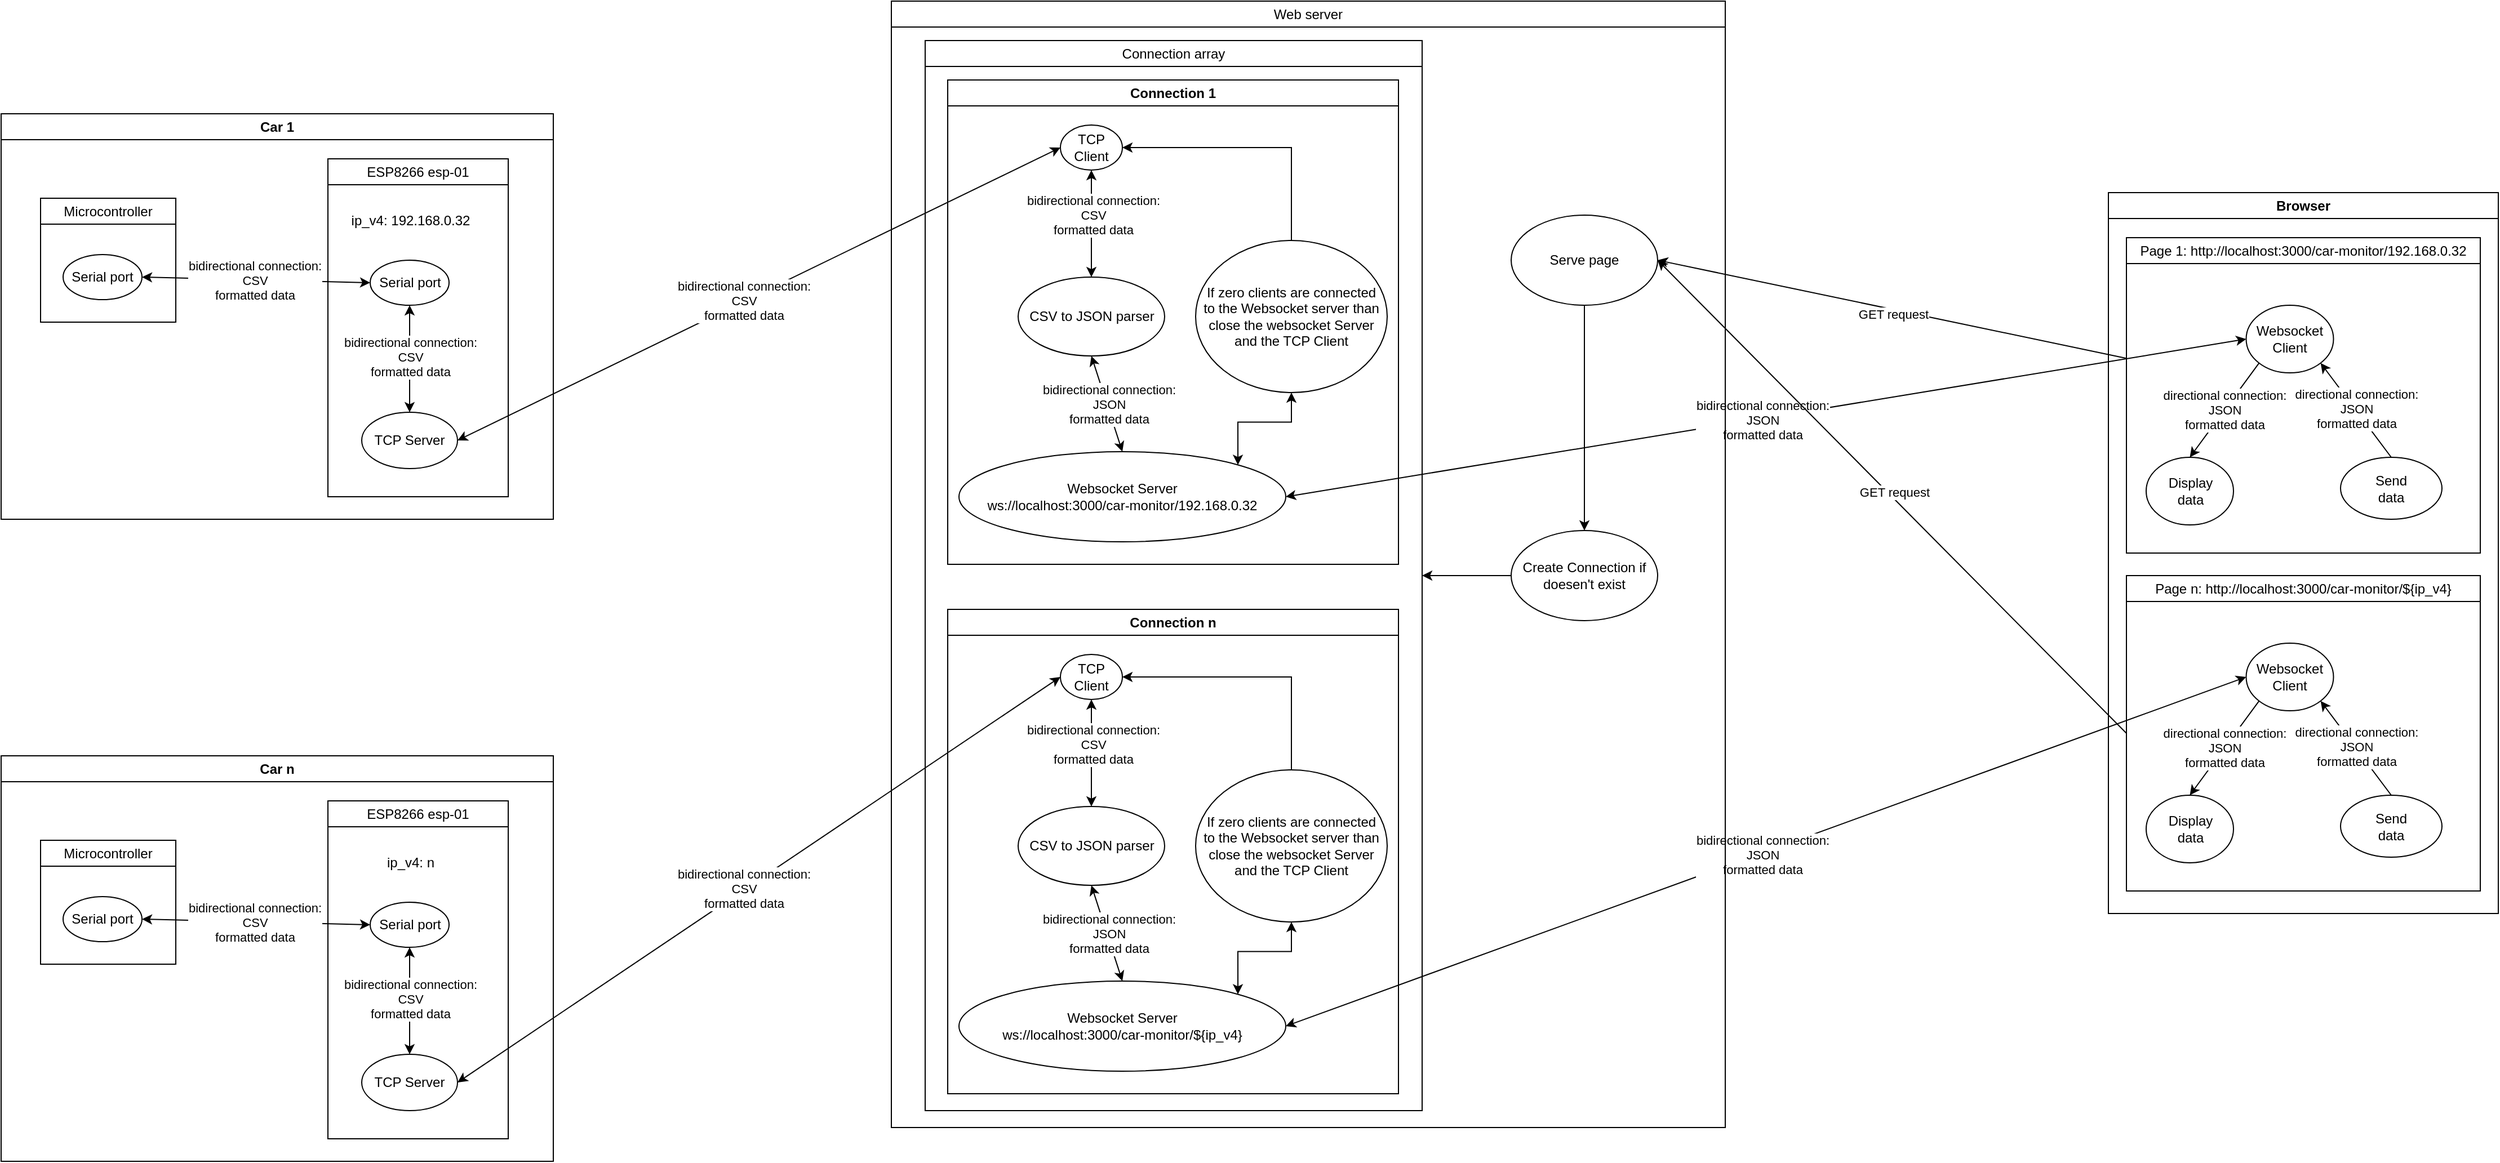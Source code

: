 <mxfile version="24.2.5" type="device">
  <diagram name="Page-1" id="Oe33CdpyqQPxROZXdDlh">
    <mxGraphModel dx="2100" dy="1114" grid="1" gridSize="10" guides="1" tooltips="1" connect="1" arrows="1" fold="1" page="1" pageScale="1" pageWidth="2500" pageHeight="1500" math="0" shadow="0">
      <root>
        <mxCell id="0" />
        <mxCell id="1" parent="0" />
        <mxCell id="rW6QCKEK7angmyw1Fok6-13" value="" style="endArrow=classic;startArrow=classic;html=1;rounded=0;entryX=1;entryY=0.5;entryDx=0;entryDy=0;exitX=0;exitY=0.5;exitDx=0;exitDy=0;" parent="1" source="rW6QCKEK7angmyw1Fok6-5" target="wO1Nlap3nljr65miblBk-4" edge="1">
          <mxGeometry width="50" height="50" relative="1" as="geometry">
            <mxPoint x="743" y="1050" as="sourcePoint" />
            <mxPoint x="617.5" y="1150" as="targetPoint" />
          </mxGeometry>
        </mxCell>
        <mxCell id="rW6QCKEK7angmyw1Fok6-31" value="bidirectional connection:&lt;br&gt;CSV&lt;br&gt;formatted data" style="edgeLabel;html=1;align=center;verticalAlign=middle;resizable=0;points=[];" parent="rW6QCKEK7angmyw1Fok6-13" connectable="0" vertex="1">
          <mxGeometry x="0.05" y="-1" relative="1" as="geometry">
            <mxPoint as="offset" />
          </mxGeometry>
        </mxCell>
        <mxCell id="rW6QCKEK7angmyw1Fok6-20" value="" style="endArrow=classic;startArrow=classic;html=1;rounded=0;entryX=1;entryY=0.5;entryDx=0;entryDy=0;exitX=0;exitY=0.5;exitDx=0;exitDy=0;" parent="1" source="rW6QCKEK7angmyw1Fok6-56" target="rW6QCKEK7angmyw1Fok6-6" edge="1">
          <mxGeometry width="50" height="50" relative="1" as="geometry">
            <mxPoint x="1000" y="740" as="sourcePoint" />
            <mxPoint x="1000" y="690" as="targetPoint" />
          </mxGeometry>
        </mxCell>
        <mxCell id="rW6QCKEK7angmyw1Fok6-35" value="bidirectional connection:&lt;br&gt;JSON&lt;br&gt;formatted data" style="edgeLabel;html=1;align=center;verticalAlign=middle;resizable=0;points=[];" parent="rW6QCKEK7angmyw1Fok6-20" connectable="0" vertex="1">
          <mxGeometry x="0.009" y="1" relative="1" as="geometry">
            <mxPoint as="offset" />
          </mxGeometry>
        </mxCell>
        <mxCell id="rW6QCKEK7angmyw1Fok6-87" value="" style="endArrow=classic;startArrow=classic;html=1;rounded=0;entryX=1;entryY=0.5;entryDx=0;entryDy=0;exitX=0;exitY=0.5;exitDx=0;exitDy=0;" parent="1" source="ZKe3k0HI6D6ZrNZTQiI9-3" target="wO1Nlap3nljr65miblBk-24" edge="1">
          <mxGeometry width="50" height="50" relative="1" as="geometry">
            <mxPoint x="1043.5" y="320" as="sourcePoint" />
            <mxPoint x="567.5" y="590" as="targetPoint" />
          </mxGeometry>
        </mxCell>
        <mxCell id="rW6QCKEK7angmyw1Fok6-88" value="bidirectional connection:&lt;br&gt;CSV&lt;br&gt;formatted data" style="edgeLabel;html=1;align=center;verticalAlign=middle;resizable=0;points=[];" parent="rW6QCKEK7angmyw1Fok6-87" connectable="0" vertex="1">
          <mxGeometry x="0.05" y="-1" relative="1" as="geometry">
            <mxPoint as="offset" />
          </mxGeometry>
        </mxCell>
        <mxCell id="rW6QCKEK7angmyw1Fok6-92" value="" style="endArrow=classic;startArrow=classic;html=1;rounded=0;exitX=0;exitY=0.5;exitDx=0;exitDy=0;entryX=1;entryY=0.5;entryDx=0;entryDy=0;" parent="1" source="wO1Nlap3nljr65miblBk-35" target="ZKe3k0HI6D6ZrNZTQiI9-5" edge="1">
          <mxGeometry width="50" height="50" relative="1" as="geometry">
            <mxPoint x="1652.25" y="665" as="sourcePoint" />
            <mxPoint x="1216" y="630" as="targetPoint" />
          </mxGeometry>
        </mxCell>
        <mxCell id="rW6QCKEK7angmyw1Fok6-93" value="bidirectional connection:&lt;br&gt;JSON&lt;br&gt;formatted data" style="edgeLabel;html=1;align=center;verticalAlign=middle;resizable=0;points=[];" parent="rW6QCKEK7angmyw1Fok6-92" connectable="0" vertex="1">
          <mxGeometry x="0.009" y="1" relative="1" as="geometry">
            <mxPoint as="offset" />
          </mxGeometry>
        </mxCell>
        <mxCell id="wO1Nlap3nljr65miblBk-1" value="Car n" style="swimlane;whiteSpace=wrap;html=1;" parent="1" vertex="1">
          <mxGeometry x="70" y="840" width="490" height="360" as="geometry" />
        </mxCell>
        <mxCell id="wO1Nlap3nljr65miblBk-20" value="&lt;span style=&quot;font-weight: 400; text-wrap: nowrap;&quot;&gt;ESP8266 esp-01&lt;/span&gt;" style="swimlane;whiteSpace=wrap;html=1;" parent="wO1Nlap3nljr65miblBk-1" vertex="1">
          <mxGeometry x="290" y="40" width="160" height="300" as="geometry" />
        </mxCell>
        <mxCell id="wO1Nlap3nljr65miblBk-4" value="TCP Server" style="ellipse;whiteSpace=wrap;html=1;" parent="wO1Nlap3nljr65miblBk-20" vertex="1">
          <mxGeometry x="30" y="225" width="85" height="50" as="geometry" />
        </mxCell>
        <mxCell id="wO1Nlap3nljr65miblBk-5" value="Serial port" style="ellipse;whiteSpace=wrap;html=1;" parent="wO1Nlap3nljr65miblBk-20" vertex="1">
          <mxGeometry x="37.5" y="90" width="70" height="40" as="geometry" />
        </mxCell>
        <mxCell id="wO1Nlap3nljr65miblBk-6" value="" style="endArrow=classic;startArrow=classic;html=1;rounded=0;entryX=0.5;entryY=1;entryDx=0;entryDy=0;exitX=0.5;exitY=0;exitDx=0;exitDy=0;" parent="wO1Nlap3nljr65miblBk-20" source="wO1Nlap3nljr65miblBk-4" target="wO1Nlap3nljr65miblBk-5" edge="1">
          <mxGeometry width="50" height="50" relative="1" as="geometry">
            <mxPoint x="350" y="-310" as="sourcePoint" />
            <mxPoint x="220.0" y="-370" as="targetPoint" />
          </mxGeometry>
        </mxCell>
        <mxCell id="wO1Nlap3nljr65miblBk-7" value="bidirectional connection:&lt;br&gt;CSV&lt;br&gt;formatted data" style="edgeLabel;html=1;align=center;verticalAlign=middle;resizable=0;points=[];" parent="wO1Nlap3nljr65miblBk-6" connectable="0" vertex="1">
          <mxGeometry x="-0.186" y="-1" relative="1" as="geometry">
            <mxPoint x="-1" y="-11" as="offset" />
          </mxGeometry>
        </mxCell>
        <mxCell id="wO1Nlap3nljr65miblBk-8" value="ip_v4: n" style="text;html=1;align=center;verticalAlign=middle;resizable=0;points=[];autosize=1;strokeColor=none;fillColor=none;" parent="wO1Nlap3nljr65miblBk-20" vertex="1">
          <mxGeometry x="37.5" y="40" width="70" height="30" as="geometry" />
        </mxCell>
        <mxCell id="wO1Nlap3nljr65miblBk-21" value="&lt;span style=&quot;font-weight: 400; text-wrap: nowrap;&quot;&gt;Microcontroller&lt;/span&gt;" style="swimlane;whiteSpace=wrap;html=1;" parent="wO1Nlap3nljr65miblBk-1" vertex="1">
          <mxGeometry x="35" y="75" width="120" height="110" as="geometry" />
        </mxCell>
        <mxCell id="wO1Nlap3nljr65miblBk-11" value="Serial port" style="ellipse;whiteSpace=wrap;html=1;" parent="wO1Nlap3nljr65miblBk-21" vertex="1">
          <mxGeometry x="20" y="50" width="70" height="40" as="geometry" />
        </mxCell>
        <mxCell id="wO1Nlap3nljr65miblBk-12" value="" style="endArrow=classic;startArrow=classic;html=1;rounded=0;exitX=0;exitY=0.5;exitDx=0;exitDy=0;entryX=1;entryY=0.5;entryDx=0;entryDy=0;" parent="wO1Nlap3nljr65miblBk-1" source="wO1Nlap3nljr65miblBk-5" target="wO1Nlap3nljr65miblBk-11" edge="1">
          <mxGeometry width="50" height="50" relative="1" as="geometry">
            <mxPoint y="230" as="sourcePoint" />
            <mxPoint x="200" y="200" as="targetPoint" />
          </mxGeometry>
        </mxCell>
        <mxCell id="wO1Nlap3nljr65miblBk-13" value="bidirectional connection:&lt;br&gt;CSV&lt;br&gt;formatted data" style="edgeLabel;html=1;align=center;verticalAlign=middle;resizable=0;points=[];" parent="wO1Nlap3nljr65miblBk-12" connectable="0" vertex="1">
          <mxGeometry x="0.012" relative="1" as="geometry">
            <mxPoint as="offset" />
          </mxGeometry>
        </mxCell>
        <mxCell id="wO1Nlap3nljr65miblBk-14" value="Browser" style="swimlane;whiteSpace=wrap;html=1;" parent="1" vertex="1">
          <mxGeometry x="1940" y="340" width="346" height="640" as="geometry" />
        </mxCell>
        <mxCell id="wO1Nlap3nljr65miblBk-33" value="&lt;span style=&quot;font-weight: 400; text-wrap: nowrap;&quot;&gt;Page n: http://localhost:3000/car-monitor/${ip_v4}&lt;/span&gt;" style="swimlane;whiteSpace=wrap;html=1;" parent="wO1Nlap3nljr65miblBk-14" vertex="1">
          <mxGeometry x="16" y="340" width="314" height="280" as="geometry" />
        </mxCell>
        <mxCell id="rW6QCKEK7angmyw1Fok6-56" value="Websocket Client" style="ellipse;whiteSpace=wrap;html=1;" parent="wO1Nlap3nljr65miblBk-33" vertex="1">
          <mxGeometry x="106.25" y="60" width="77.5" height="60" as="geometry" />
        </mxCell>
        <mxCell id="rW6QCKEK7angmyw1Fok6-57" value="Display&lt;br&gt;data" style="ellipse;whiteSpace=wrap;html=1;" parent="wO1Nlap3nljr65miblBk-33" vertex="1">
          <mxGeometry x="17.5" y="195" width="77.5" height="60" as="geometry" />
        </mxCell>
        <mxCell id="rW6QCKEK7angmyw1Fok6-58" value="Send&lt;div&gt;data&lt;/div&gt;" style="ellipse;whiteSpace=wrap;html=1;" parent="wO1Nlap3nljr65miblBk-33" vertex="1">
          <mxGeometry x="190.0" y="195" width="90" height="55" as="geometry" />
        </mxCell>
        <mxCell id="rW6QCKEK7angmyw1Fok6-59" value="" style="endArrow=classic;html=1;rounded=0;entryX=0.5;entryY=0;entryDx=0;entryDy=0;exitX=0;exitY=1;exitDx=0;exitDy=0;" parent="wO1Nlap3nljr65miblBk-33" source="rW6QCKEK7angmyw1Fok6-56" target="rW6QCKEK7angmyw1Fok6-57" edge="1">
          <mxGeometry width="50" height="50" relative="1" as="geometry">
            <mxPoint x="830.0" y="-165" as="sourcePoint" />
            <mxPoint x="880.0" y="-215" as="targetPoint" />
          </mxGeometry>
        </mxCell>
        <mxCell id="rW6QCKEK7angmyw1Fok6-60" value="directional connection:&lt;br&gt;JSON&lt;br&gt;formatted data" style="edgeLabel;html=1;align=center;verticalAlign=middle;resizable=0;points=[];" parent="rW6QCKEK7angmyw1Fok6-59" connectable="0" vertex="1">
          <mxGeometry x="0.002" relative="1" as="geometry">
            <mxPoint as="offset" />
          </mxGeometry>
        </mxCell>
        <mxCell id="rW6QCKEK7angmyw1Fok6-61" value="" style="endArrow=classic;html=1;rounded=0;entryX=1;entryY=1;entryDx=0;entryDy=0;exitX=0.5;exitY=0;exitDx=0;exitDy=0;" parent="wO1Nlap3nljr65miblBk-33" source="rW6QCKEK7angmyw1Fok6-58" target="rW6QCKEK7angmyw1Fok6-56" edge="1">
          <mxGeometry width="50" height="50" relative="1" as="geometry">
            <mxPoint x="830.0" y="-165" as="sourcePoint" />
            <mxPoint x="880.0" y="-215" as="targetPoint" />
          </mxGeometry>
        </mxCell>
        <mxCell id="rW6QCKEK7angmyw1Fok6-62" value="directional connection:&lt;br&gt;JSON&lt;br&gt;formatted data" style="edgeLabel;html=1;align=center;verticalAlign=middle;resizable=0;points=[];" parent="rW6QCKEK7angmyw1Fok6-61" connectable="0" vertex="1">
          <mxGeometry x="0.041" relative="1" as="geometry">
            <mxPoint x="1" as="offset" />
          </mxGeometry>
        </mxCell>
        <mxCell id="wO1Nlap3nljr65miblBk-34" value="&lt;span style=&quot;font-weight: 400; text-wrap: nowrap;&quot;&gt;Page 1: http://localhost:3000/car-monitor/192.168.0.32&lt;/span&gt;" style="swimlane;whiteSpace=wrap;html=1;startSize=23;" parent="wO1Nlap3nljr65miblBk-14" vertex="1">
          <mxGeometry x="16" y="40" width="314" height="280" as="geometry" />
        </mxCell>
        <mxCell id="wO1Nlap3nljr65miblBk-35" value="Websocket Client" style="ellipse;whiteSpace=wrap;html=1;" parent="wO1Nlap3nljr65miblBk-34" vertex="1">
          <mxGeometry x="106.25" y="60" width="77.5" height="60" as="geometry" />
        </mxCell>
        <mxCell id="wO1Nlap3nljr65miblBk-36" value="Display&lt;br&gt;data" style="ellipse;whiteSpace=wrap;html=1;" parent="wO1Nlap3nljr65miblBk-34" vertex="1">
          <mxGeometry x="17.5" y="195" width="77.5" height="60" as="geometry" />
        </mxCell>
        <mxCell id="wO1Nlap3nljr65miblBk-37" value="Send&lt;div&gt;data&lt;/div&gt;" style="ellipse;whiteSpace=wrap;html=1;" parent="wO1Nlap3nljr65miblBk-34" vertex="1">
          <mxGeometry x="190.0" y="195" width="90" height="55" as="geometry" />
        </mxCell>
        <mxCell id="wO1Nlap3nljr65miblBk-38" value="" style="endArrow=classic;html=1;rounded=0;entryX=0.5;entryY=0;entryDx=0;entryDy=0;exitX=0;exitY=1;exitDx=0;exitDy=0;" parent="wO1Nlap3nljr65miblBk-34" source="wO1Nlap3nljr65miblBk-35" target="wO1Nlap3nljr65miblBk-36" edge="1">
          <mxGeometry width="50" height="50" relative="1" as="geometry">
            <mxPoint x="830.0" y="-165" as="sourcePoint" />
            <mxPoint x="880.0" y="-215" as="targetPoint" />
          </mxGeometry>
        </mxCell>
        <mxCell id="wO1Nlap3nljr65miblBk-39" value="directional connection:&lt;br&gt;JSON&lt;br&gt;formatted data" style="edgeLabel;html=1;align=center;verticalAlign=middle;resizable=0;points=[];" parent="wO1Nlap3nljr65miblBk-38" connectable="0" vertex="1">
          <mxGeometry x="0.002" relative="1" as="geometry">
            <mxPoint as="offset" />
          </mxGeometry>
        </mxCell>
        <mxCell id="wO1Nlap3nljr65miblBk-40" value="" style="endArrow=classic;html=1;rounded=0;entryX=1;entryY=1;entryDx=0;entryDy=0;exitX=0.5;exitY=0;exitDx=0;exitDy=0;" parent="wO1Nlap3nljr65miblBk-34" source="wO1Nlap3nljr65miblBk-37" target="wO1Nlap3nljr65miblBk-35" edge="1">
          <mxGeometry width="50" height="50" relative="1" as="geometry">
            <mxPoint x="830.0" y="-165" as="sourcePoint" />
            <mxPoint x="880.0" y="-215" as="targetPoint" />
          </mxGeometry>
        </mxCell>
        <mxCell id="wO1Nlap3nljr65miblBk-41" value="directional connection:&lt;br&gt;JSON&lt;br&gt;formatted data" style="edgeLabel;html=1;align=center;verticalAlign=middle;resizable=0;points=[];" parent="wO1Nlap3nljr65miblBk-40" connectable="0" vertex="1">
          <mxGeometry x="0.041" relative="1" as="geometry">
            <mxPoint x="1" as="offset" />
          </mxGeometry>
        </mxCell>
        <mxCell id="wO1Nlap3nljr65miblBk-17" value="&lt;span style=&quot;font-weight: 400; text-wrap: nowrap;&quot;&gt;Web server&lt;/span&gt;" style="swimlane;whiteSpace=wrap;html=1;startSize=23;" parent="1" vertex="1">
          <mxGeometry x="860" y="170" width="740" height="1000" as="geometry" />
        </mxCell>
        <mxCell id="wO1Nlap3nljr65miblBk-16" value="&lt;span style=&quot;font-weight: 400; text-wrap: nowrap;&quot;&gt;Connection array&lt;/span&gt;" style="swimlane;whiteSpace=wrap;html=1;" parent="wO1Nlap3nljr65miblBk-17" vertex="1">
          <mxGeometry x="30" y="35" width="441" height="950" as="geometry" />
        </mxCell>
        <mxCell id="wO1Nlap3nljr65miblBk-19" value="Connection n" style="swimlane;whiteSpace=wrap;html=1;" parent="wO1Nlap3nljr65miblBk-16" vertex="1">
          <mxGeometry x="20" y="505" width="400" height="430" as="geometry" />
        </mxCell>
        <mxCell id="rW6QCKEK7angmyw1Fok6-5" value="TCP Client" style="ellipse;whiteSpace=wrap;html=1;" parent="wO1Nlap3nljr65miblBk-19" vertex="1">
          <mxGeometry x="100" y="40" width="55" height="40" as="geometry" />
        </mxCell>
        <mxCell id="rW6QCKEK7angmyw1Fok6-36" value="CSV to JSON parser" style="ellipse;whiteSpace=wrap;html=1;" parent="wO1Nlap3nljr65miblBk-19" vertex="1">
          <mxGeometry x="62.5" y="175" width="130" height="70" as="geometry" />
        </mxCell>
        <mxCell id="rW6QCKEK7angmyw1Fok6-6" value="Websocket Server&lt;br&gt;&lt;span style=&quot;text-wrap: nowrap;&quot;&gt;ws://localhost:3000/car-monitor/${&lt;/span&gt;&lt;span style=&quot;text-wrap: nowrap;&quot;&gt;ip_v4&lt;/span&gt;&lt;span style=&quot;text-wrap: nowrap;&quot;&gt;}&lt;/span&gt;" style="ellipse;whiteSpace=wrap;html=1;" parent="wO1Nlap3nljr65miblBk-19" vertex="1">
          <mxGeometry x="10" y="330" width="290" height="80" as="geometry" />
        </mxCell>
        <mxCell id="rW6QCKEK7angmyw1Fok6-14" value="" style="endArrow=classic;startArrow=classic;html=1;rounded=0;entryX=0.5;entryY=1;entryDx=0;entryDy=0;exitX=0.5;exitY=0;exitDx=0;exitDy=0;" parent="wO1Nlap3nljr65miblBk-19" source="rW6QCKEK7angmyw1Fok6-36" target="rW6QCKEK7angmyw1Fok6-5" edge="1">
          <mxGeometry width="50" height="50" relative="1" as="geometry">
            <mxPoint x="-698.5" y="875" as="sourcePoint" />
            <mxPoint x="-706.5" y="835" as="targetPoint" />
          </mxGeometry>
        </mxCell>
        <mxCell id="rW6QCKEK7angmyw1Fok6-32" value="bidirectional connection:&lt;br&gt;CSV&lt;br&gt;formatted data" style="edgeLabel;html=1;align=center;verticalAlign=middle;resizable=0;points=[];" parent="rW6QCKEK7angmyw1Fok6-14" connectable="0" vertex="1">
          <mxGeometry x="0.161" y="-1" relative="1" as="geometry">
            <mxPoint as="offset" />
          </mxGeometry>
        </mxCell>
        <mxCell id="rW6QCKEK7angmyw1Fok6-39" value="" style="endArrow=classic;startArrow=classic;html=1;rounded=0;entryX=0.5;entryY=0;entryDx=0;entryDy=0;exitX=0.5;exitY=1;exitDx=0;exitDy=0;" parent="wO1Nlap3nljr65miblBk-19" source="rW6QCKEK7angmyw1Fok6-36" target="rW6QCKEK7angmyw1Fok6-6" edge="1">
          <mxGeometry width="50" height="50" relative="1" as="geometry">
            <mxPoint x="-128" y="825" as="sourcePoint" />
            <mxPoint x="-336" y="1070" as="targetPoint" />
          </mxGeometry>
        </mxCell>
        <mxCell id="rW6QCKEK7angmyw1Fok6-40" value="bidirectional connection:&lt;br&gt;JSON&lt;br&gt;formatted data" style="edgeLabel;html=1;align=center;verticalAlign=middle;resizable=0;points=[];" parent="rW6QCKEK7angmyw1Fok6-39" connectable="0" vertex="1">
          <mxGeometry x="0.009" y="1" relative="1" as="geometry">
            <mxPoint as="offset" />
          </mxGeometry>
        </mxCell>
        <mxCell id="wO1Nlap3nljr65miblBk-54" style="edgeStyle=orthogonalEdgeStyle;rounded=0;orthogonalLoop=1;jettySize=auto;html=1;exitX=1;exitY=0;exitDx=0;exitDy=0;entryX=0.5;entryY=1;entryDx=0;entryDy=0;startArrow=classic;startFill=1;" parent="wO1Nlap3nljr65miblBk-19" source="rW6QCKEK7angmyw1Fok6-6" target="wO1Nlap3nljr65miblBk-56" edge="1">
          <mxGeometry relative="1" as="geometry">
            <mxPoint x="294" y="322" as="sourcePoint" />
          </mxGeometry>
        </mxCell>
        <mxCell id="wO1Nlap3nljr65miblBk-55" style="edgeStyle=orthogonalEdgeStyle;rounded=0;orthogonalLoop=1;jettySize=auto;html=1;entryX=1;entryY=0.5;entryDx=0;entryDy=0;exitX=0.5;exitY=0;exitDx=0;exitDy=0;" parent="wO1Nlap3nljr65miblBk-19" source="wO1Nlap3nljr65miblBk-56" target="rW6QCKEK7angmyw1Fok6-5" edge="1">
          <mxGeometry relative="1" as="geometry">
            <mxPoint x="220" y="40" as="targetPoint" />
          </mxGeometry>
        </mxCell>
        <mxCell id="wO1Nlap3nljr65miblBk-56" value="If zero clients are connected&lt;div&gt;to the Websocket server than close the websocket Server and the TCP Client&lt;/div&gt;" style="ellipse;whiteSpace=wrap;html=1;" parent="wO1Nlap3nljr65miblBk-19" vertex="1">
          <mxGeometry x="220" y="142.5" width="170" height="135" as="geometry" />
        </mxCell>
        <mxCell id="ZKe3k0HI6D6ZrNZTQiI9-2" value="Connection 1" style="swimlane;whiteSpace=wrap;html=1;" vertex="1" parent="wO1Nlap3nljr65miblBk-16">
          <mxGeometry x="20" y="35" width="400" height="430" as="geometry" />
        </mxCell>
        <mxCell id="ZKe3k0HI6D6ZrNZTQiI9-3" value="TCP Client" style="ellipse;whiteSpace=wrap;html=1;" vertex="1" parent="ZKe3k0HI6D6ZrNZTQiI9-2">
          <mxGeometry x="100" y="40" width="55" height="40" as="geometry" />
        </mxCell>
        <mxCell id="ZKe3k0HI6D6ZrNZTQiI9-4" value="CSV to JSON parser" style="ellipse;whiteSpace=wrap;html=1;" vertex="1" parent="ZKe3k0HI6D6ZrNZTQiI9-2">
          <mxGeometry x="62.5" y="175" width="130" height="70" as="geometry" />
        </mxCell>
        <mxCell id="ZKe3k0HI6D6ZrNZTQiI9-5" value="Websocket Server&lt;br&gt;&lt;span style=&quot;text-wrap: nowrap;&quot;&gt;ws://localhost:3000/car-monitor/&lt;/span&gt;&lt;span style=&quot;text-wrap: nowrap;&quot;&gt;192.168.0.32&lt;/span&gt;" style="ellipse;whiteSpace=wrap;html=1;" vertex="1" parent="ZKe3k0HI6D6ZrNZTQiI9-2">
          <mxGeometry x="10" y="330" width="290" height="80" as="geometry" />
        </mxCell>
        <mxCell id="ZKe3k0HI6D6ZrNZTQiI9-6" value="" style="endArrow=classic;startArrow=classic;html=1;rounded=0;entryX=0.5;entryY=1;entryDx=0;entryDy=0;exitX=0.5;exitY=0;exitDx=0;exitDy=0;" edge="1" parent="ZKe3k0HI6D6ZrNZTQiI9-2" source="ZKe3k0HI6D6ZrNZTQiI9-4" target="ZKe3k0HI6D6ZrNZTQiI9-3">
          <mxGeometry width="50" height="50" relative="1" as="geometry">
            <mxPoint x="-698.5" y="875" as="sourcePoint" />
            <mxPoint x="-706.5" y="835" as="targetPoint" />
          </mxGeometry>
        </mxCell>
        <mxCell id="ZKe3k0HI6D6ZrNZTQiI9-7" value="bidirectional connection:&lt;br&gt;CSV&lt;br&gt;formatted data" style="edgeLabel;html=1;align=center;verticalAlign=middle;resizable=0;points=[];" connectable="0" vertex="1" parent="ZKe3k0HI6D6ZrNZTQiI9-6">
          <mxGeometry x="0.161" y="-1" relative="1" as="geometry">
            <mxPoint as="offset" />
          </mxGeometry>
        </mxCell>
        <mxCell id="ZKe3k0HI6D6ZrNZTQiI9-8" value="" style="endArrow=classic;startArrow=classic;html=1;rounded=0;entryX=0.5;entryY=0;entryDx=0;entryDy=0;exitX=0.5;exitY=1;exitDx=0;exitDy=0;" edge="1" parent="ZKe3k0HI6D6ZrNZTQiI9-2" source="ZKe3k0HI6D6ZrNZTQiI9-4" target="ZKe3k0HI6D6ZrNZTQiI9-5">
          <mxGeometry width="50" height="50" relative="1" as="geometry">
            <mxPoint x="-128" y="825" as="sourcePoint" />
            <mxPoint x="-336" y="1070" as="targetPoint" />
          </mxGeometry>
        </mxCell>
        <mxCell id="ZKe3k0HI6D6ZrNZTQiI9-9" value="bidirectional connection:&lt;br&gt;JSON&lt;br&gt;formatted data" style="edgeLabel;html=1;align=center;verticalAlign=middle;resizable=0;points=[];" connectable="0" vertex="1" parent="ZKe3k0HI6D6ZrNZTQiI9-8">
          <mxGeometry x="0.009" y="1" relative="1" as="geometry">
            <mxPoint as="offset" />
          </mxGeometry>
        </mxCell>
        <mxCell id="ZKe3k0HI6D6ZrNZTQiI9-10" style="edgeStyle=orthogonalEdgeStyle;rounded=0;orthogonalLoop=1;jettySize=auto;html=1;exitX=1;exitY=0;exitDx=0;exitDy=0;entryX=0.5;entryY=1;entryDx=0;entryDy=0;startArrow=classic;startFill=1;" edge="1" parent="ZKe3k0HI6D6ZrNZTQiI9-2" source="ZKe3k0HI6D6ZrNZTQiI9-5" target="ZKe3k0HI6D6ZrNZTQiI9-12">
          <mxGeometry relative="1" as="geometry">
            <mxPoint x="294" y="322" as="sourcePoint" />
          </mxGeometry>
        </mxCell>
        <mxCell id="ZKe3k0HI6D6ZrNZTQiI9-11" style="edgeStyle=orthogonalEdgeStyle;rounded=0;orthogonalLoop=1;jettySize=auto;html=1;entryX=1;entryY=0.5;entryDx=0;entryDy=0;exitX=0.5;exitY=0;exitDx=0;exitDy=0;" edge="1" parent="ZKe3k0HI6D6ZrNZTQiI9-2" source="ZKe3k0HI6D6ZrNZTQiI9-12" target="ZKe3k0HI6D6ZrNZTQiI9-3">
          <mxGeometry relative="1" as="geometry">
            <mxPoint x="220" y="40" as="targetPoint" />
          </mxGeometry>
        </mxCell>
        <mxCell id="ZKe3k0HI6D6ZrNZTQiI9-12" value="If zero clients are connected&lt;div&gt;to the Websocket server than close the websocket Server and the TCP Client&lt;/div&gt;" style="ellipse;whiteSpace=wrap;html=1;" vertex="1" parent="ZKe3k0HI6D6ZrNZTQiI9-2">
          <mxGeometry x="220" y="142.5" width="170" height="135" as="geometry" />
        </mxCell>
        <mxCell id="wO1Nlap3nljr65miblBk-44" style="rounded=0;orthogonalLoop=1;jettySize=auto;html=1;entryX=1;entryY=0.5;entryDx=0;entryDy=0;" parent="wO1Nlap3nljr65miblBk-17" source="wO1Nlap3nljr65miblBk-43" target="wO1Nlap3nljr65miblBk-16" edge="1">
          <mxGeometry relative="1" as="geometry" />
        </mxCell>
        <mxCell id="wO1Nlap3nljr65miblBk-43" value="Create Connection if doesen&#39;t exist" style="ellipse;whiteSpace=wrap;html=1;" parent="wO1Nlap3nljr65miblBk-17" vertex="1">
          <mxGeometry x="550" y="470" width="130" height="80" as="geometry" />
        </mxCell>
        <mxCell id="wO1Nlap3nljr65miblBk-50" style="rounded=0;orthogonalLoop=1;jettySize=auto;html=1;entryX=0.5;entryY=0;entryDx=0;entryDy=0;" parent="wO1Nlap3nljr65miblBk-17" source="wO1Nlap3nljr65miblBk-49" target="wO1Nlap3nljr65miblBk-43" edge="1">
          <mxGeometry relative="1" as="geometry" />
        </mxCell>
        <mxCell id="wO1Nlap3nljr65miblBk-49" value="Serve page" style="ellipse;whiteSpace=wrap;html=1;" parent="wO1Nlap3nljr65miblBk-17" vertex="1">
          <mxGeometry x="550" y="190" width="130" height="80" as="geometry" />
        </mxCell>
        <mxCell id="wO1Nlap3nljr65miblBk-22" value="Car 1" style="swimlane;whiteSpace=wrap;html=1;" parent="1" vertex="1">
          <mxGeometry x="70" y="270" width="490" height="360" as="geometry" />
        </mxCell>
        <mxCell id="wO1Nlap3nljr65miblBk-23" value="&lt;span style=&quot;font-weight: 400; text-wrap: nowrap;&quot;&gt;ESP8266 esp-01&lt;/span&gt;" style="swimlane;whiteSpace=wrap;html=1;" parent="wO1Nlap3nljr65miblBk-22" vertex="1">
          <mxGeometry x="290" y="40" width="160" height="300" as="geometry" />
        </mxCell>
        <mxCell id="wO1Nlap3nljr65miblBk-24" value="TCP Server" style="ellipse;whiteSpace=wrap;html=1;" parent="wO1Nlap3nljr65miblBk-23" vertex="1">
          <mxGeometry x="30" y="225" width="85" height="50" as="geometry" />
        </mxCell>
        <mxCell id="wO1Nlap3nljr65miblBk-25" value="Serial port" style="ellipse;whiteSpace=wrap;html=1;" parent="wO1Nlap3nljr65miblBk-23" vertex="1">
          <mxGeometry x="37.5" y="90" width="70" height="40" as="geometry" />
        </mxCell>
        <mxCell id="wO1Nlap3nljr65miblBk-26" value="" style="endArrow=classic;startArrow=classic;html=1;rounded=0;entryX=0.5;entryY=1;entryDx=0;entryDy=0;exitX=0.5;exitY=0;exitDx=0;exitDy=0;" parent="wO1Nlap3nljr65miblBk-23" source="wO1Nlap3nljr65miblBk-24" target="wO1Nlap3nljr65miblBk-25" edge="1">
          <mxGeometry width="50" height="50" relative="1" as="geometry">
            <mxPoint x="350" y="-310" as="sourcePoint" />
            <mxPoint x="220.0" y="-370" as="targetPoint" />
          </mxGeometry>
        </mxCell>
        <mxCell id="wO1Nlap3nljr65miblBk-27" value="bidirectional connection:&lt;br&gt;CSV&lt;br&gt;formatted data" style="edgeLabel;html=1;align=center;verticalAlign=middle;resizable=0;points=[];" parent="wO1Nlap3nljr65miblBk-26" connectable="0" vertex="1">
          <mxGeometry x="-0.186" y="-1" relative="1" as="geometry">
            <mxPoint x="-1" y="-11" as="offset" />
          </mxGeometry>
        </mxCell>
        <mxCell id="wO1Nlap3nljr65miblBk-28" value="ip_v4: 192.168.0.32" style="text;html=1;align=center;verticalAlign=middle;resizable=0;points=[];autosize=1;strokeColor=none;fillColor=none;" parent="wO1Nlap3nljr65miblBk-23" vertex="1">
          <mxGeometry x="7.5" y="40" width="130" height="30" as="geometry" />
        </mxCell>
        <mxCell id="wO1Nlap3nljr65miblBk-29" value="&lt;span style=&quot;font-weight: 400; text-wrap: nowrap;&quot;&gt;Microcontroller&lt;/span&gt;" style="swimlane;whiteSpace=wrap;html=1;" parent="wO1Nlap3nljr65miblBk-22" vertex="1">
          <mxGeometry x="35" y="75" width="120" height="110" as="geometry" />
        </mxCell>
        <mxCell id="wO1Nlap3nljr65miblBk-30" value="Serial port" style="ellipse;whiteSpace=wrap;html=1;" parent="wO1Nlap3nljr65miblBk-29" vertex="1">
          <mxGeometry x="20" y="50" width="70" height="40" as="geometry" />
        </mxCell>
        <mxCell id="wO1Nlap3nljr65miblBk-31" value="" style="endArrow=classic;startArrow=classic;html=1;rounded=0;exitX=0;exitY=0.5;exitDx=0;exitDy=0;entryX=1;entryY=0.5;entryDx=0;entryDy=0;" parent="wO1Nlap3nljr65miblBk-22" source="wO1Nlap3nljr65miblBk-25" target="wO1Nlap3nljr65miblBk-30" edge="1">
          <mxGeometry width="50" height="50" relative="1" as="geometry">
            <mxPoint y="230" as="sourcePoint" />
            <mxPoint x="200" y="200" as="targetPoint" />
          </mxGeometry>
        </mxCell>
        <mxCell id="wO1Nlap3nljr65miblBk-32" value="bidirectional connection:&lt;br&gt;CSV&lt;br&gt;formatted data" style="edgeLabel;html=1;align=center;verticalAlign=middle;resizable=0;points=[];" parent="wO1Nlap3nljr65miblBk-31" connectable="0" vertex="1">
          <mxGeometry x="0.012" relative="1" as="geometry">
            <mxPoint as="offset" />
          </mxGeometry>
        </mxCell>
        <mxCell id="wO1Nlap3nljr65miblBk-45" style="rounded=0;orthogonalLoop=1;jettySize=auto;html=1;entryX=1;entryY=0.5;entryDx=0;entryDy=0;" parent="1" source="wO1Nlap3nljr65miblBk-34" target="wO1Nlap3nljr65miblBk-49" edge="1">
          <mxGeometry relative="1" as="geometry" />
        </mxCell>
        <mxCell id="wO1Nlap3nljr65miblBk-46" value="GET request" style="edgeLabel;html=1;align=center;verticalAlign=middle;resizable=0;points=[];" parent="wO1Nlap3nljr65miblBk-45" connectable="0" vertex="1">
          <mxGeometry x="-0.009" y="4" relative="1" as="geometry">
            <mxPoint as="offset" />
          </mxGeometry>
        </mxCell>
        <mxCell id="wO1Nlap3nljr65miblBk-47" style="rounded=0;orthogonalLoop=1;jettySize=auto;html=1;exitX=0;exitY=0.5;exitDx=0;exitDy=0;entryX=1;entryY=0.5;entryDx=0;entryDy=0;" parent="1" source="wO1Nlap3nljr65miblBk-33" target="wO1Nlap3nljr65miblBk-49" edge="1">
          <mxGeometry relative="1" as="geometry" />
        </mxCell>
        <mxCell id="wO1Nlap3nljr65miblBk-48" value="GET request" style="edgeLabel;html=1;align=center;verticalAlign=middle;resizable=0;points=[];" parent="wO1Nlap3nljr65miblBk-47" connectable="0" vertex="1">
          <mxGeometry x="0.007" y="-4" relative="1" as="geometry">
            <mxPoint as="offset" />
          </mxGeometry>
        </mxCell>
      </root>
    </mxGraphModel>
  </diagram>
</mxfile>
